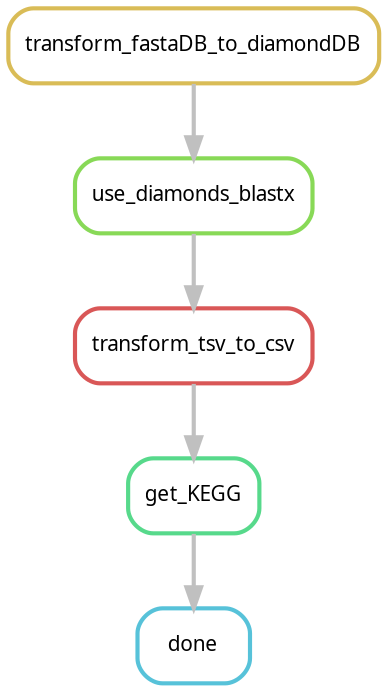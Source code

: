 digraph snakemake_dag {
    graph[bgcolor=white, margin=0];
    node[shape=box, style=rounded, fontname=sans,                 fontsize=10, penwidth=2];
    edge[penwidth=2, color=grey];
	0[label = "done", color = "0.53 0.6 0.85", style="rounded"];
	1[label = "get_KEGG", color = "0.40 0.6 0.85", style="rounded"];
	2[label = "transform_tsv_to_csv", color = "0.00 0.6 0.85", style="rounded"];
	3[label = "use_diamonds_blastx", color = "0.27 0.6 0.85", style="rounded"];
	4[label = "transform_fastaDB_to_diamondDB", color = "0.13 0.6 0.85", style="rounded"];
	1 -> 0
	2 -> 1
	3 -> 2
	4 -> 3
}            
